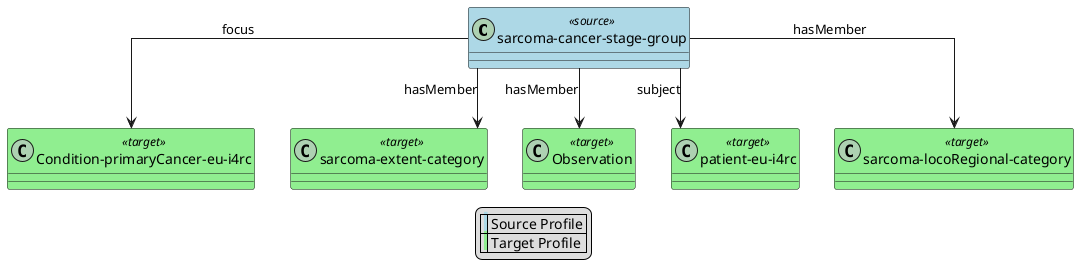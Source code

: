 
@startuml
!define RECTANGLE class
skinparam linetype ortho

skinparam class {
    BackgroundColor<<source>> LightBlue
    BackgroundColor<<target>> LightGreen
}
RECTANGLE sarcomacancerstagegroup as "sarcoma-cancer-stage-group" <<source>> [[StructureDefinition-patient-eu-i4rc.html]]
RECTANGLE ConditionprimaryCancereui4rc as "Condition-primaryCancer-eu-i4rc" <<target>> [[StructureDefinition-Condition-primaryCancer-eu-i4rc.html]]
RECTANGLE sarcomaextentcategory as "sarcoma-extent-category" <<target>> [[StructureDefinition-sarcoma-extent-category.html]]
RECTANGLE Observation as "Observation" <<target>> [[StructureDefinition-Observation.html]]
RECTANGLE patienteui4rc as "patient-eu-i4rc" <<target>> [[StructureDefinition-patient-eu-i4rc.html]]
RECTANGLE sarcomalocoRegionalcategory as "sarcoma-locoRegional-category" <<target>> [[StructureDefinition-sarcoma-locoRegional-category.html]]
sarcomacancerstagegroup --> patienteui4rc : "subject"
sarcomacancerstagegroup --> ConditionprimaryCancereui4rc : "focus"
sarcomacancerstagegroup --> Observation : "hasMember"
sarcomacancerstagegroup --> sarcomaextentcategory : "hasMember"
sarcomacancerstagegroup --> sarcomalocoRegionalcategory : "hasMember"

legend
  | <back:LightBlue> | Source Profile |
  | <back:LightGreen> | Target Profile |
endlegend

@enduml
